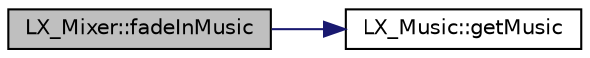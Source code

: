 digraph "LX_Mixer::fadeInMusic"
{
  edge [fontname="Helvetica",fontsize="10",labelfontname="Helvetica",labelfontsize="10"];
  node [fontname="Helvetica",fontsize="10",shape=record];
  rankdir="LR";
  Node1 [label="LX_Mixer::fadeInMusic",height=0.2,width=0.4,color="black", fillcolor="grey75", style="filled" fontcolor="black"];
  Node1 -> Node2 [color="midnightblue",fontsize="10",style="solid",fontname="Helvetica"];
  Node2 [label="LX_Music::getMusic",height=0.2,width=0.4,color="black", fillcolor="white", style="filled",URL="$class_l_x___music.html#afec5201b38fce349c5c0dd1874232361"];
}
